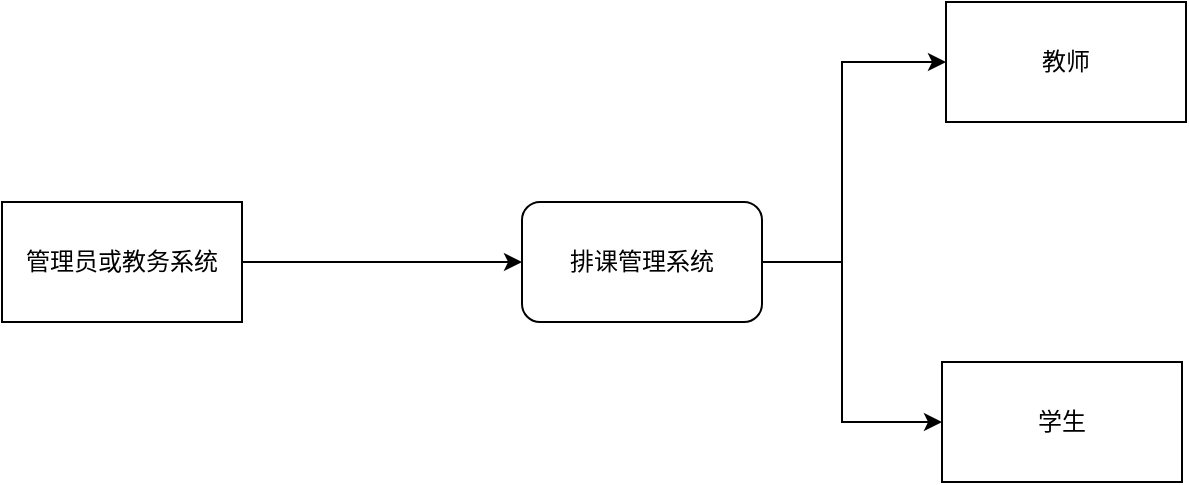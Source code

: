 <mxfile version="12.3.4" type="device" pages="1"><diagram id="Igi22oWc6uUdlTn6mLbH" name="Page-1"><mxGraphModel dx="868" dy="401" grid="1" gridSize="10" guides="1" tooltips="1" connect="1" arrows="1" fold="1" page="1" pageScale="1" pageWidth="827" pageHeight="1169" math="0" shadow="0"><root><mxCell id="0"/><mxCell id="1" parent="0"/><mxCell id="t5UpR5Sb-sxLaDiF7uFy-1" value="排课管理系统" style="rounded=1;whiteSpace=wrap;html=1;" parent="1" vertex="1"><mxGeometry x="310" y="240" width="120" height="60" as="geometry"/></mxCell><mxCell id="t5UpR5Sb-sxLaDiF7uFy-2" value="教师" style="rounded=0;whiteSpace=wrap;html=1;" parent="1" vertex="1"><mxGeometry x="522" y="140" width="120" height="60" as="geometry"/></mxCell><mxCell id="t5UpR5Sb-sxLaDiF7uFy-3" value="学生" style="rounded=0;whiteSpace=wrap;html=1;" parent="1" vertex="1"><mxGeometry x="520" y="320" width="120" height="60" as="geometry"/></mxCell><mxCell id="t5UpR5Sb-sxLaDiF7uFy-4" value="管理员或教务系统" style="rounded=0;whiteSpace=wrap;html=1;" parent="1" vertex="1"><mxGeometry x="50" y="240" width="120" height="60" as="geometry"/></mxCell><mxCell id="t5UpR5Sb-sxLaDiF7uFy-6" value="" style="endArrow=classic;html=1;entryX=0;entryY=0.5;entryDx=0;entryDy=0;exitX=1;exitY=0.5;exitDx=0;exitDy=0;" parent="1" source="t5UpR5Sb-sxLaDiF7uFy-4" target="t5UpR5Sb-sxLaDiF7uFy-1" edge="1"><mxGeometry width="50" height="50" relative="1" as="geometry"><mxPoint x="170" y="300" as="sourcePoint"/><mxPoint x="220" y="250" as="targetPoint"/></mxGeometry></mxCell><mxCell id="t5UpR5Sb-sxLaDiF7uFy-7" value="" style="endArrow=classic;html=1;entryX=0;entryY=0.5;entryDx=0;entryDy=0;exitX=1;exitY=0.5;exitDx=0;exitDy=0;edgeStyle=orthogonalEdgeStyle;strokeColor=none;rounded=0;" parent="1" source="t5UpR5Sb-sxLaDiF7uFy-1" target="t5UpR5Sb-sxLaDiF7uFy-2" edge="1"><mxGeometry width="50" height="50" relative="1" as="geometry"><mxPoint x="430" y="290" as="sourcePoint"/><mxPoint x="480" y="240" as="targetPoint"/></mxGeometry></mxCell><mxCell id="t5UpR5Sb-sxLaDiF7uFy-9" value="" style="endArrow=classic;html=1;exitX=1;exitY=0.5;exitDx=0;exitDy=0;entryX=0;entryY=0.5;entryDx=0;entryDy=0;rounded=0;" parent="1" source="t5UpR5Sb-sxLaDiF7uFy-1" target="t5UpR5Sb-sxLaDiF7uFy-3" edge="1"><mxGeometry width="50" height="50" relative="1" as="geometry"><mxPoint x="430" y="290" as="sourcePoint"/><mxPoint x="480" y="240" as="targetPoint"/><Array as="points"><mxPoint x="470" y="270"/><mxPoint x="470" y="350"/></Array></mxGeometry></mxCell><mxCell id="t5UpR5Sb-sxLaDiF7uFy-10" value="" style="endArrow=classic;html=1;entryX=0;entryY=0.5;entryDx=0;entryDy=0;rounded=0;" parent="1" target="t5UpR5Sb-sxLaDiF7uFy-2" edge="1"><mxGeometry width="50" height="50" relative="1" as="geometry"><mxPoint x="430" y="270" as="sourcePoint"/><mxPoint x="480" y="240" as="targetPoint"/><Array as="points"><mxPoint x="470" y="270"/><mxPoint x="470" y="170"/></Array></mxGeometry></mxCell></root></mxGraphModel></diagram></mxfile>
